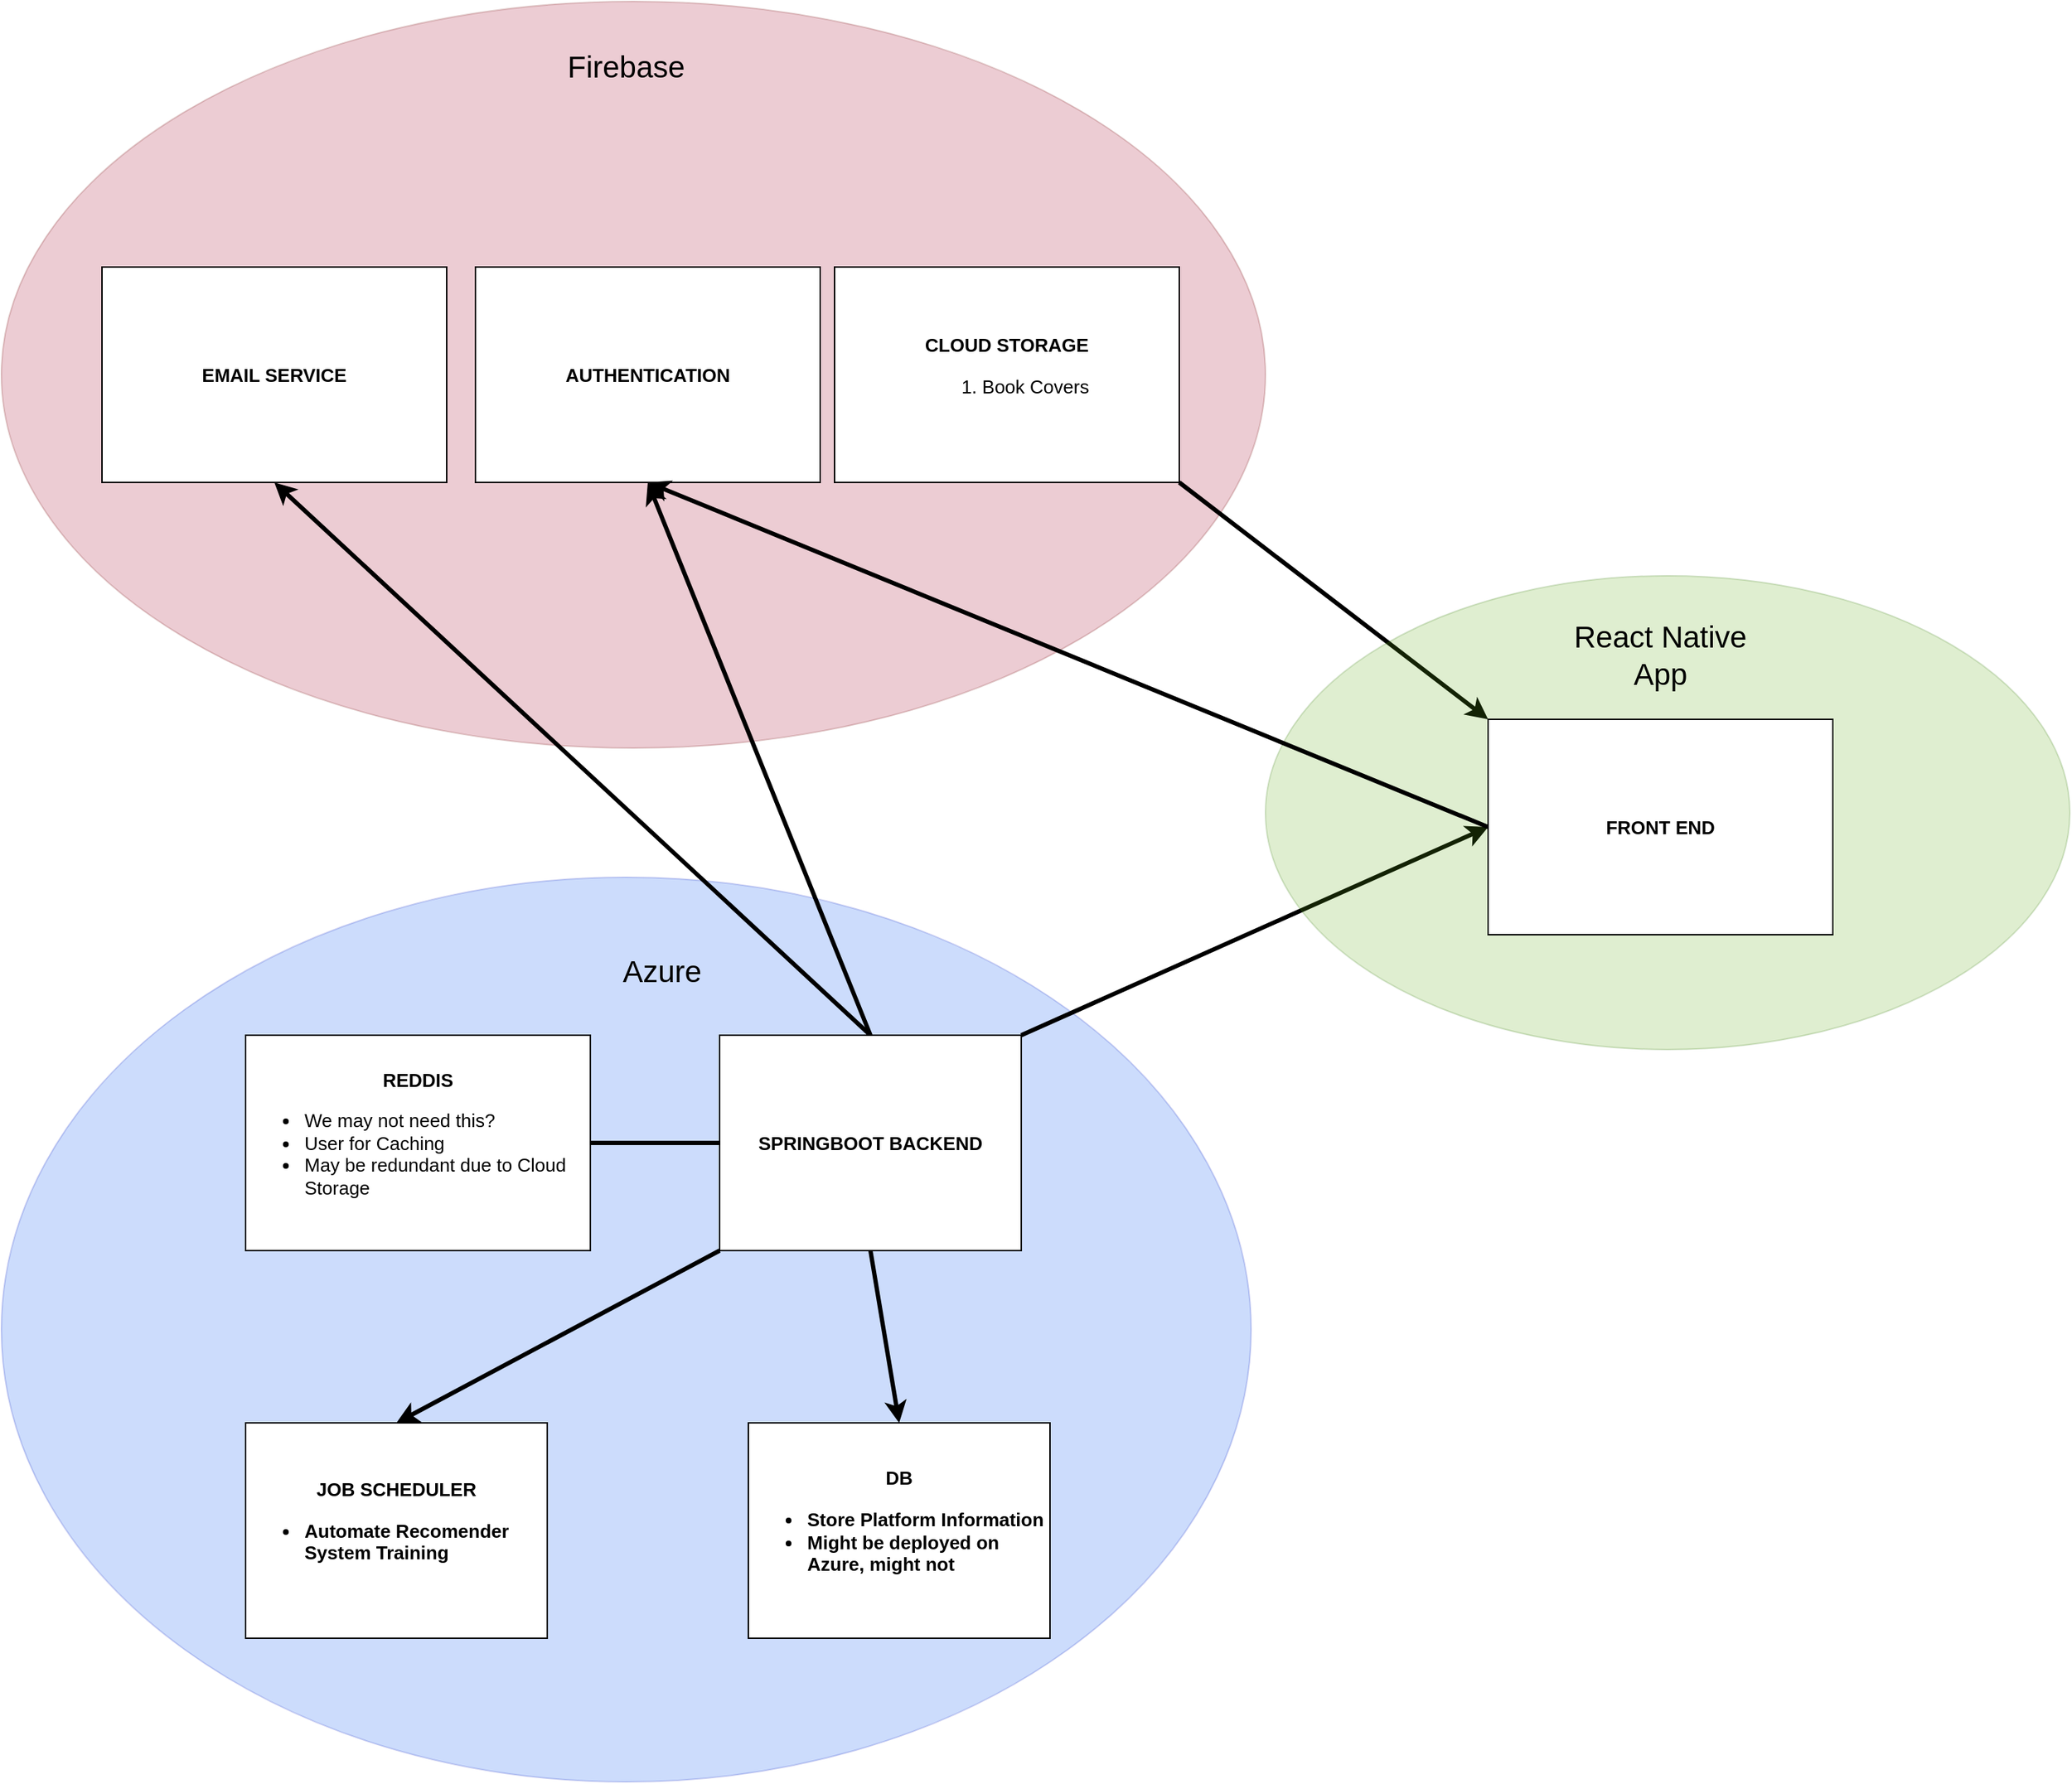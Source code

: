 <mxfile>
    <diagram id="UO7OXJk-Yy_kNFdSAnm9" name="Page-1">
        <mxGraphModel dx="1848" dy="2139" grid="1" gridSize="10" guides="1" tooltips="1" connect="1" arrows="1" fold="1" page="1" pageScale="1" pageWidth="850" pageHeight="1100" math="0" shadow="0">
            <root>
                <mxCell id="0"/>
                <mxCell id="1" parent="0"/>
                <mxCell id="25" value="" style="ellipse;whiteSpace=wrap;html=1;opacity=20;fillColor=#0050ef;fontColor=#ffffff;strokeColor=#001DBC;" parent="1" vertex="1">
                    <mxGeometry x="200" y="50" width="870" height="630" as="geometry"/>
                </mxCell>
                <mxCell id="23" value="" style="ellipse;whiteSpace=wrap;html=1;fillColor=#a20025;opacity=20;fontColor=#ffffff;strokeColor=#6F0000;" parent="1" vertex="1">
                    <mxGeometry x="200" y="-560" width="880" height="520" as="geometry"/>
                </mxCell>
                <mxCell id="30" style="edgeStyle=none;html=1;exitX=1;exitY=0.5;exitDx=0;exitDy=0;entryX=0;entryY=0.5;entryDx=0;entryDy=0;fontSize=13;strokeWidth=3;" parent="1" source="2" target="3" edge="1">
                    <mxGeometry relative="1" as="geometry"/>
                </mxCell>
                <mxCell id="32" style="edgeStyle=none;html=1;exitX=0.5;exitY=0;exitDx=0;exitDy=0;entryX=0.5;entryY=1;entryDx=0;entryDy=0;strokeWidth=3;fontSize=13;" parent="1" source="2" target="21" edge="1">
                    <mxGeometry relative="1" as="geometry"/>
                </mxCell>
                <mxCell id="39" style="edgeStyle=none;html=1;exitX=0;exitY=1;exitDx=0;exitDy=0;entryX=0.5;entryY=0;entryDx=0;entryDy=0;fontSize=13;strokeWidth=3;" edge="1" parent="1" source="2" target="35">
                    <mxGeometry relative="1" as="geometry"/>
                </mxCell>
                <mxCell id="41" style="edgeStyle=none;html=1;exitX=0.5;exitY=1;exitDx=0;exitDy=0;entryX=0.5;entryY=0;entryDx=0;entryDy=0;strokeWidth=3;fontSize=13;" edge="1" parent="1" source="2" target="40">
                    <mxGeometry relative="1" as="geometry"/>
                </mxCell>
                <mxCell id="42" style="edgeStyle=none;html=1;exitX=1;exitY=0;exitDx=0;exitDy=0;entryX=0;entryY=0.5;entryDx=0;entryDy=0;strokeWidth=3;fontSize=13;" edge="1" parent="1" source="2" target="37">
                    <mxGeometry relative="1" as="geometry"/>
                </mxCell>
                <mxCell id="45" style="edgeStyle=none;html=1;exitX=0.5;exitY=0;exitDx=0;exitDy=0;entryX=0.5;entryY=1;entryDx=0;entryDy=0;strokeWidth=3;fontSize=13;" edge="1" parent="1" source="2" target="44">
                    <mxGeometry relative="1" as="geometry"/>
                </mxCell>
                <mxCell id="2" value="&lt;font style=&quot;font-size: 13px;&quot;&gt;&lt;b&gt;SPRINGBOOT BACKEND&lt;br&gt;&lt;/b&gt;&lt;/font&gt;" style="rounded=0;whiteSpace=wrap;html=1;align=center;" parent="1" vertex="1">
                    <mxGeometry x="700" y="160" width="210" height="150" as="geometry"/>
                </mxCell>
                <mxCell id="3" value="&lt;span style=&quot;font-size: 13px;&quot;&gt;&lt;b&gt;REDDIS&lt;/b&gt;&lt;br&gt;&lt;ul style=&quot;&quot;&gt;&lt;li style=&quot;text-align: left;&quot;&gt;&lt;span style=&quot;font-size: 13px;&quot;&gt;We may not need this?&lt;/span&gt;&lt;/li&gt;&lt;li style=&quot;text-align: left;&quot;&gt;&lt;span style=&quot;font-size: 13px;&quot;&gt;User for Caching&lt;/span&gt;&lt;/li&gt;&lt;li style=&quot;text-align: left;&quot;&gt;&lt;span style=&quot;font-size: 13px;&quot;&gt;May be redundant due to Cloud Storage&lt;/span&gt;&lt;/li&gt;&lt;/ul&gt;&lt;/span&gt;" style="rounded=0;whiteSpace=wrap;html=1;align=center;" parent="1" vertex="1">
                    <mxGeometry x="370" y="160" width="240" height="150" as="geometry"/>
                </mxCell>
                <mxCell id="43" style="edgeStyle=none;html=1;exitX=1;exitY=1;exitDx=0;exitDy=0;entryX=0;entryY=0;entryDx=0;entryDy=0;strokeWidth=3;fontSize=13;" edge="1" parent="1" source="19" target="37">
                    <mxGeometry relative="1" as="geometry"/>
                </mxCell>
                <mxCell id="19" value="&lt;font style=&quot;font-size: 13px;&quot;&gt;&lt;b&gt;CLOUD STORAGE&lt;/b&gt;&lt;br&gt;&lt;ol style=&quot;&quot;&gt;&lt;li style=&quot;&quot;&gt;Book Covers&lt;/li&gt;&lt;/ol&gt;&lt;/font&gt;" style="rounded=0;whiteSpace=wrap;html=1;align=center;" parent="1" vertex="1">
                    <mxGeometry x="780" y="-375" width="240" height="150" as="geometry"/>
                </mxCell>
                <mxCell id="21" value="&lt;span style=&quot;font-size: 13px;&quot;&gt;&lt;b&gt;AUTHENTICATION&lt;/b&gt;&lt;/span&gt;" style="rounded=0;whiteSpace=wrap;html=1;align=center;" parent="1" vertex="1">
                    <mxGeometry x="530" y="-375" width="240" height="150" as="geometry"/>
                </mxCell>
                <mxCell id="24" value="&lt;font style=&quot;font-size: 21px;&quot;&gt;Firebase&lt;/font&gt;" style="text;strokeColor=none;align=center;fillColor=none;html=1;verticalAlign=middle;whiteSpace=wrap;rounded=0;opacity=20;" parent="1" vertex="1">
                    <mxGeometry x="555" y="-540" width="160" height="50" as="geometry"/>
                </mxCell>
                <mxCell id="26" value="&lt;font style=&quot;font-size: 21px;&quot;&gt;Azure&lt;/font&gt;" style="text;strokeColor=none;align=center;fillColor=none;html=1;verticalAlign=middle;whiteSpace=wrap;rounded=0;opacity=20;" parent="1" vertex="1">
                    <mxGeometry x="580" y="90" width="160" height="50" as="geometry"/>
                </mxCell>
                <mxCell id="34" value="" style="ellipse;whiteSpace=wrap;html=1;fillColor=#60a917;opacity=20;fontColor=#ffffff;strokeColor=#2D7600;" parent="1" vertex="1">
                    <mxGeometry x="1080" y="-160" width="560" height="330" as="geometry"/>
                </mxCell>
                <mxCell id="35" value="&lt;font style=&quot;font-size: 13px;&quot;&gt;&lt;b&gt;JOB SCHEDULER&lt;br&gt;&lt;ul&gt;&lt;li style=&quot;text-align: left;&quot;&gt;Automate Recomender System Training&lt;/li&gt;&lt;/ul&gt;&lt;/b&gt;&lt;/font&gt;" style="rounded=0;whiteSpace=wrap;html=1;align=center;" vertex="1" parent="1">
                    <mxGeometry x="370" y="430" width="210" height="150" as="geometry"/>
                </mxCell>
                <mxCell id="36" value="&lt;font style=&quot;font-size: 21px;&quot;&gt;React Native App&lt;/font&gt;" style="text;strokeColor=none;align=center;fillColor=none;html=1;verticalAlign=middle;whiteSpace=wrap;rounded=0;opacity=20;" vertex="1" parent="1">
                    <mxGeometry x="1275" y="-130" width="160" height="50" as="geometry"/>
                </mxCell>
                <mxCell id="47" style="edgeStyle=none;html=1;exitX=0;exitY=0.5;exitDx=0;exitDy=0;entryX=0.5;entryY=1;entryDx=0;entryDy=0;strokeWidth=3;fontSize=13;" edge="1" parent="1" source="37" target="21">
                    <mxGeometry relative="1" as="geometry"/>
                </mxCell>
                <mxCell id="37" value="&lt;span style=&quot;font-size: 13px;&quot;&gt;&lt;b&gt;FRONT END&lt;/b&gt;&lt;/span&gt;" style="rounded=0;whiteSpace=wrap;html=1;align=center;" vertex="1" parent="1">
                    <mxGeometry x="1235" y="-60" width="240" height="150" as="geometry"/>
                </mxCell>
                <mxCell id="40" value="&lt;font style=&quot;font-size: 13px;&quot;&gt;&lt;b&gt;DB&lt;br&gt;&lt;ul&gt;&lt;li style=&quot;text-align: left;&quot;&gt;Store Platform Information&lt;/li&gt;&lt;li style=&quot;text-align: left;&quot;&gt;Might be deployed on Azure, might not&lt;/li&gt;&lt;/ul&gt;&lt;/b&gt;&lt;/font&gt;" style="rounded=0;whiteSpace=wrap;html=1;align=center;" vertex="1" parent="1">
                    <mxGeometry x="720" y="430" width="210" height="150" as="geometry"/>
                </mxCell>
                <mxCell id="44" value="&lt;span style=&quot;font-size: 13px;&quot;&gt;&lt;b&gt;EMAIL SERVICE&lt;/b&gt;&lt;/span&gt;" style="rounded=0;whiteSpace=wrap;html=1;align=center;" vertex="1" parent="1">
                    <mxGeometry x="270" y="-375" width="240" height="150" as="geometry"/>
                </mxCell>
            </root>
        </mxGraphModel>
    </diagram>
</mxfile>